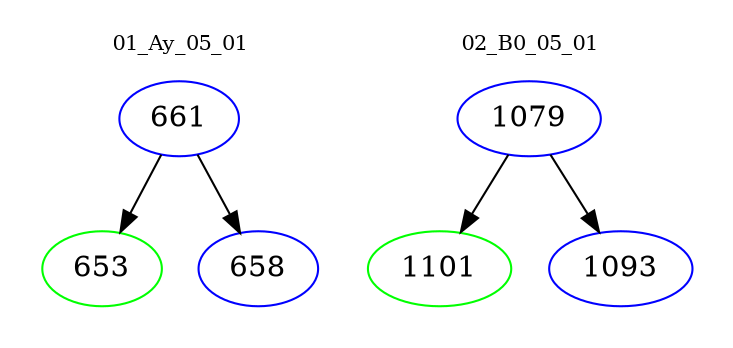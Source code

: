 digraph{
subgraph cluster_0 {
color = white
label = "01_Ay_05_01";
fontsize=10;
T0_661 [label="661", color="blue"]
T0_661 -> T0_653 [color="black"]
T0_653 [label="653", color="green"]
T0_661 -> T0_658 [color="black"]
T0_658 [label="658", color="blue"]
}
subgraph cluster_1 {
color = white
label = "02_B0_05_01";
fontsize=10;
T1_1079 [label="1079", color="blue"]
T1_1079 -> T1_1101 [color="black"]
T1_1101 [label="1101", color="green"]
T1_1079 -> T1_1093 [color="black"]
T1_1093 [label="1093", color="blue"]
}
}
